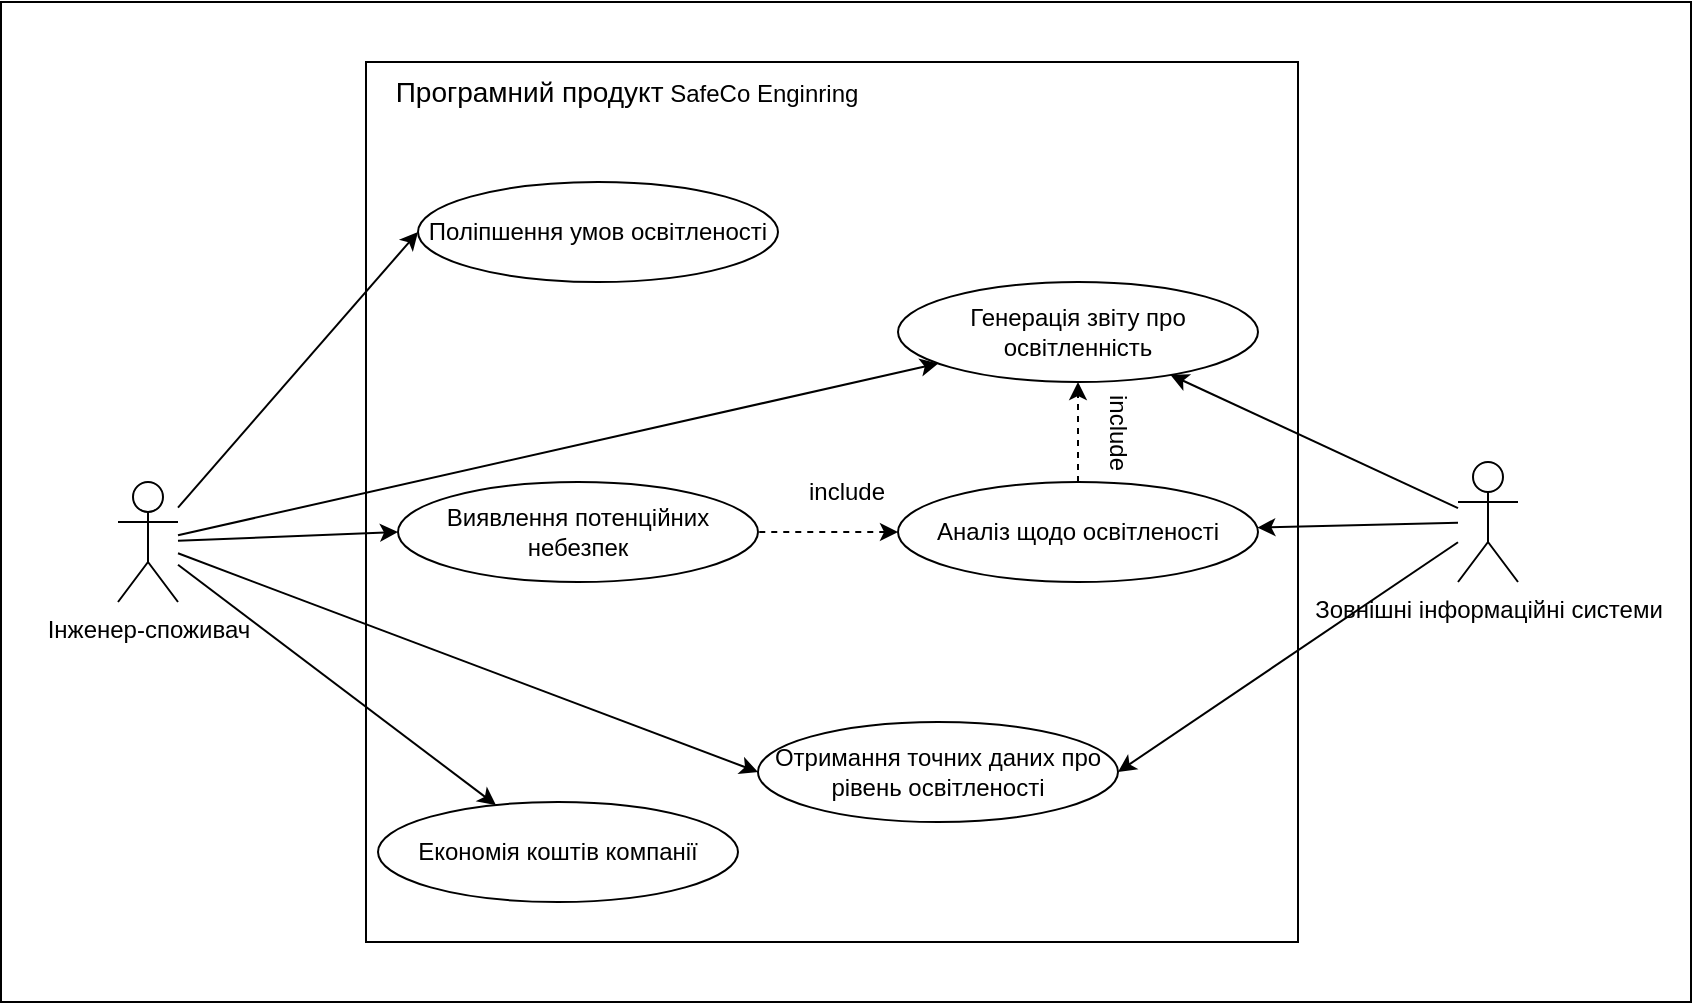 <mxfile version="21.7.3" type="device">
  <diagram name="Page-1" id="YoZcaFVjCW5Mtdl0JUES">
    <mxGraphModel dx="2261" dy="763" grid="1" gridSize="10" guides="1" tooltips="1" connect="1" arrows="1" fold="1" page="1" pageScale="1" pageWidth="827" pageHeight="1169" math="0" shadow="0">
      <root>
        <mxCell id="0" />
        <mxCell id="1" parent="0" />
        <mxCell id="rXgHJ478rdaFjFrcBP5B-27" value="" style="rounded=0;whiteSpace=wrap;html=1;" vertex="1" parent="1">
          <mxGeometry x="-8.5" y="90" width="845" height="500" as="geometry" />
        </mxCell>
        <mxCell id="rXgHJ478rdaFjFrcBP5B-1" value="&lt;div&gt;Інженер-споживач&lt;/div&gt;" style="shape=umlActor;verticalLabelPosition=bottom;verticalAlign=top;html=1;outlineConnect=0;" vertex="1" parent="1">
          <mxGeometry x="50" y="330" width="30" height="60" as="geometry" />
        </mxCell>
        <mxCell id="rXgHJ478rdaFjFrcBP5B-2" value="" style="rounded=0;whiteSpace=wrap;html=1;" vertex="1" parent="1">
          <mxGeometry x="174" y="120" width="466" height="440" as="geometry" />
        </mxCell>
        <mxCell id="rXgHJ478rdaFjFrcBP5B-3" value="&lt;font style=&quot;font-size: 14px;&quot;&gt;Програмний продукт&lt;/font&gt; SafeCo Enginring" style="text;html=1;align=center;verticalAlign=middle;resizable=0;points=[];autosize=1;strokeColor=none;fillColor=none;" vertex="1" parent="1">
          <mxGeometry x="174" y="120" width="260" height="30" as="geometry" />
        </mxCell>
        <mxCell id="rXgHJ478rdaFjFrcBP5B-5" value="Поліпшення умов освітленості" style="ellipse;whiteSpace=wrap;html=1;" vertex="1" parent="1">
          <mxGeometry x="200" y="180" width="180" height="50" as="geometry" />
        </mxCell>
        <mxCell id="rXgHJ478rdaFjFrcBP5B-6" value="Виявлення потенційних небезпек" style="ellipse;whiteSpace=wrap;html=1;" vertex="1" parent="1">
          <mxGeometry x="190" y="330" width="180" height="50" as="geometry" />
        </mxCell>
        <mxCell id="rXgHJ478rdaFjFrcBP5B-7" value="Отримання точних даних про рівень освітленості" style="ellipse;whiteSpace=wrap;html=1;" vertex="1" parent="1">
          <mxGeometry x="370" y="450" width="180" height="50" as="geometry" />
        </mxCell>
        <mxCell id="rXgHJ478rdaFjFrcBP5B-9" value="" style="endArrow=classic;html=1;rounded=0;entryX=0;entryY=0.5;entryDx=0;entryDy=0;" edge="1" parent="1" source="rXgHJ478rdaFjFrcBP5B-1" target="rXgHJ478rdaFjFrcBP5B-6">
          <mxGeometry width="50" height="50" relative="1" as="geometry">
            <mxPoint x="270" y="460" as="sourcePoint" />
            <mxPoint x="320" y="410" as="targetPoint" />
          </mxGeometry>
        </mxCell>
        <mxCell id="rXgHJ478rdaFjFrcBP5B-10" value="" style="endArrow=classic;html=1;rounded=0;entryX=0;entryY=0.5;entryDx=0;entryDy=0;" edge="1" parent="1" source="rXgHJ478rdaFjFrcBP5B-1" target="rXgHJ478rdaFjFrcBP5B-7">
          <mxGeometry width="50" height="50" relative="1" as="geometry">
            <mxPoint x="270" y="460" as="sourcePoint" />
            <mxPoint x="320" y="410" as="targetPoint" />
          </mxGeometry>
        </mxCell>
        <mxCell id="rXgHJ478rdaFjFrcBP5B-11" value="" style="endArrow=classic;html=1;rounded=0;entryX=0;entryY=0.5;entryDx=0;entryDy=0;" edge="1" parent="1" source="rXgHJ478rdaFjFrcBP5B-1" target="rXgHJ478rdaFjFrcBP5B-5">
          <mxGeometry width="50" height="50" relative="1" as="geometry">
            <mxPoint x="70" y="380" as="sourcePoint" />
            <mxPoint x="320" y="410" as="targetPoint" />
          </mxGeometry>
        </mxCell>
        <mxCell id="rXgHJ478rdaFjFrcBP5B-12" value="Аналіз щодо освітленості " style="ellipse;whiteSpace=wrap;html=1;" vertex="1" parent="1">
          <mxGeometry x="440" y="330" width="180" height="50" as="geometry" />
        </mxCell>
        <mxCell id="rXgHJ478rdaFjFrcBP5B-13" value="" style="endArrow=none;dashed=1;html=1;rounded=0;entryX=1;entryY=0.5;entryDx=0;entryDy=0;exitX=0;exitY=0.5;exitDx=0;exitDy=0;startArrow=classic;startFill=1;endFill=0;" edge="1" parent="1" source="rXgHJ478rdaFjFrcBP5B-12" target="rXgHJ478rdaFjFrcBP5B-6">
          <mxGeometry width="50" height="50" relative="1" as="geometry">
            <mxPoint x="270" y="550" as="sourcePoint" />
            <mxPoint x="320" y="500" as="targetPoint" />
          </mxGeometry>
        </mxCell>
        <mxCell id="rXgHJ478rdaFjFrcBP5B-14" value="&lt;div&gt;Генерація звіту про освітленність&lt;/div&gt;" style="ellipse;whiteSpace=wrap;html=1;" vertex="1" parent="1">
          <mxGeometry x="440" y="230" width="180" height="50" as="geometry" />
        </mxCell>
        <mxCell id="rXgHJ478rdaFjFrcBP5B-15" value="" style="endArrow=classic;dashed=1;html=1;rounded=0;endFill=1;" edge="1" parent="1" source="rXgHJ478rdaFjFrcBP5B-12" target="rXgHJ478rdaFjFrcBP5B-14">
          <mxGeometry width="50" height="50" relative="1" as="geometry">
            <mxPoint x="450" y="350" as="sourcePoint" />
            <mxPoint x="500" y="300" as="targetPoint" />
          </mxGeometry>
        </mxCell>
        <mxCell id="rXgHJ478rdaFjFrcBP5B-16" value="include" style="text;html=1;align=center;verticalAlign=middle;resizable=0;points=[];autosize=1;strokeColor=none;fillColor=none;" vertex="1" parent="1">
          <mxGeometry x="384" y="320" width="60" height="30" as="geometry" />
        </mxCell>
        <mxCell id="rXgHJ478rdaFjFrcBP5B-18" value="&lt;div&gt;include&lt;/div&gt;" style="text;html=1;align=center;verticalAlign=middle;resizable=0;points=[];autosize=1;strokeColor=none;fillColor=none;rotation=90;" vertex="1" parent="1">
          <mxGeometry x="520" y="290" width="60" height="30" as="geometry" />
        </mxCell>
        <mxCell id="rXgHJ478rdaFjFrcBP5B-19" value="&lt;div&gt;Зовнішні інформаційні системи&lt;/div&gt;&lt;div&gt;&lt;br&gt;&lt;/div&gt;" style="shape=umlActor;verticalLabelPosition=bottom;verticalAlign=top;html=1;outlineConnect=0;" vertex="1" parent="1">
          <mxGeometry x="720" y="320" width="30" height="60" as="geometry" />
        </mxCell>
        <mxCell id="rXgHJ478rdaFjFrcBP5B-20" value="" style="endArrow=classic;html=1;rounded=0;entryX=1;entryY=0.5;entryDx=0;entryDy=0;" edge="1" parent="1" source="rXgHJ478rdaFjFrcBP5B-19" target="rXgHJ478rdaFjFrcBP5B-7">
          <mxGeometry width="50" height="50" relative="1" as="geometry">
            <mxPoint x="460" y="390" as="sourcePoint" />
            <mxPoint x="510" y="340" as="targetPoint" />
          </mxGeometry>
        </mxCell>
        <mxCell id="rXgHJ478rdaFjFrcBP5B-22" value="" style="endArrow=classic;html=1;rounded=0;" edge="1" parent="1" source="rXgHJ478rdaFjFrcBP5B-19" target="rXgHJ478rdaFjFrcBP5B-12">
          <mxGeometry width="50" height="50" relative="1" as="geometry">
            <mxPoint x="460" y="390" as="sourcePoint" />
            <mxPoint x="510" y="340" as="targetPoint" />
          </mxGeometry>
        </mxCell>
        <mxCell id="rXgHJ478rdaFjFrcBP5B-23" value="" style="endArrow=classic;html=1;rounded=0;" edge="1" parent="1" source="rXgHJ478rdaFjFrcBP5B-1" target="rXgHJ478rdaFjFrcBP5B-14">
          <mxGeometry width="50" height="50" relative="1" as="geometry">
            <mxPoint x="460" y="390" as="sourcePoint" />
            <mxPoint x="510" y="340" as="targetPoint" />
          </mxGeometry>
        </mxCell>
        <mxCell id="rXgHJ478rdaFjFrcBP5B-24" value="" style="endArrow=classic;html=1;rounded=0;" edge="1" parent="1" source="rXgHJ478rdaFjFrcBP5B-19" target="rXgHJ478rdaFjFrcBP5B-14">
          <mxGeometry width="50" height="50" relative="1" as="geometry">
            <mxPoint x="460" y="390" as="sourcePoint" />
            <mxPoint x="510" y="340" as="targetPoint" />
          </mxGeometry>
        </mxCell>
        <mxCell id="rXgHJ478rdaFjFrcBP5B-25" value="Економія коштів компанії" style="ellipse;whiteSpace=wrap;html=1;" vertex="1" parent="1">
          <mxGeometry x="180" y="490" width="180" height="50" as="geometry" />
        </mxCell>
        <mxCell id="rXgHJ478rdaFjFrcBP5B-26" value="" style="endArrow=classic;html=1;rounded=0;" edge="1" parent="1" source="rXgHJ478rdaFjFrcBP5B-1" target="rXgHJ478rdaFjFrcBP5B-25">
          <mxGeometry width="50" height="50" relative="1" as="geometry">
            <mxPoint x="460" y="390" as="sourcePoint" />
            <mxPoint x="510" y="340" as="targetPoint" />
          </mxGeometry>
        </mxCell>
      </root>
    </mxGraphModel>
  </diagram>
</mxfile>
